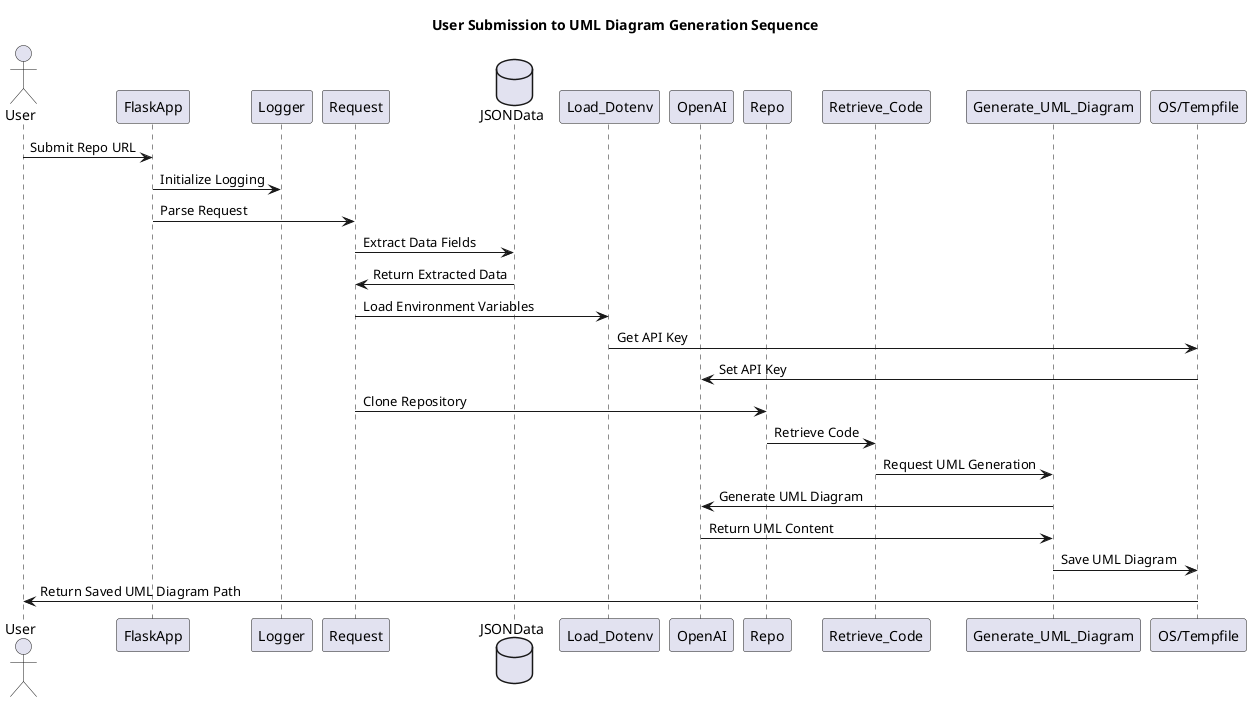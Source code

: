 @startuml
title User Submission to UML Diagram Generation Sequence

actor User
participant "FlaskApp" as Flask
participant "Logger" as Log
participant "Request" as Req
database "JSONData" as JSON
participant "Load_Dotenv" as Env
participant "OpenAI" as OpenAI
participant "Repo" as Repo
participant "Retrieve_Code" as Retrieve
participant "Generate_UML_Diagram" as GenUML
participant "OS/Tempfile" as OS

User -> Flask: Submit Repo URL
Flask -> Log: Initialize Logging
Flask -> Req: Parse Request
Req -> JSON: Extract Data Fields
JSON -> Req: Return Extracted Data
Req -> Env: Load Environment Variables
Env -> OS: Get API Key
OS -> OpenAI: Set API Key
Req -> Repo: Clone Repository
Repo -> Retrieve: Retrieve Code
Retrieve -> GenUML: Request UML Generation
GenUML -> OpenAI: Generate UML Diagram
OpenAI -> GenUML: Return UML Content
GenUML -> OS: Save UML Diagram
OS -> User: Return Saved UML Diagram Path
@enduml
